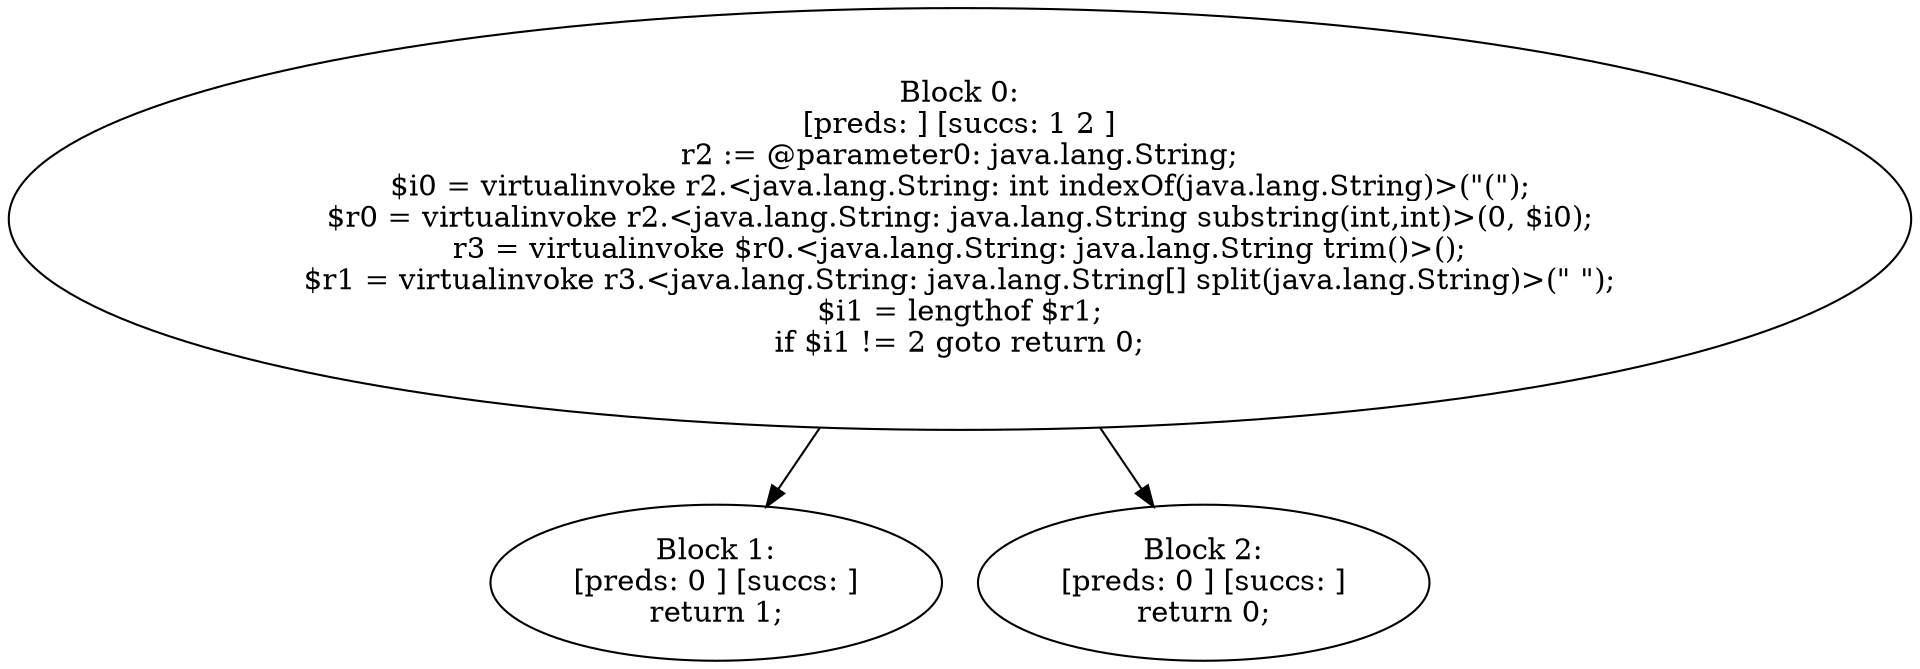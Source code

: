 digraph "unitGraph" {
    "Block 0:
[preds: ] [succs: 1 2 ]
r2 := @parameter0: java.lang.String;
$i0 = virtualinvoke r2.<java.lang.String: int indexOf(java.lang.String)>(\"(\");
$r0 = virtualinvoke r2.<java.lang.String: java.lang.String substring(int,int)>(0, $i0);
r3 = virtualinvoke $r0.<java.lang.String: java.lang.String trim()>();
$r1 = virtualinvoke r3.<java.lang.String: java.lang.String[] split(java.lang.String)>(\" \");
$i1 = lengthof $r1;
if $i1 != 2 goto return 0;
"
    "Block 1:
[preds: 0 ] [succs: ]
return 1;
"
    "Block 2:
[preds: 0 ] [succs: ]
return 0;
"
    "Block 0:
[preds: ] [succs: 1 2 ]
r2 := @parameter0: java.lang.String;
$i0 = virtualinvoke r2.<java.lang.String: int indexOf(java.lang.String)>(\"(\");
$r0 = virtualinvoke r2.<java.lang.String: java.lang.String substring(int,int)>(0, $i0);
r3 = virtualinvoke $r0.<java.lang.String: java.lang.String trim()>();
$r1 = virtualinvoke r3.<java.lang.String: java.lang.String[] split(java.lang.String)>(\" \");
$i1 = lengthof $r1;
if $i1 != 2 goto return 0;
"->"Block 1:
[preds: 0 ] [succs: ]
return 1;
";
    "Block 0:
[preds: ] [succs: 1 2 ]
r2 := @parameter0: java.lang.String;
$i0 = virtualinvoke r2.<java.lang.String: int indexOf(java.lang.String)>(\"(\");
$r0 = virtualinvoke r2.<java.lang.String: java.lang.String substring(int,int)>(0, $i0);
r3 = virtualinvoke $r0.<java.lang.String: java.lang.String trim()>();
$r1 = virtualinvoke r3.<java.lang.String: java.lang.String[] split(java.lang.String)>(\" \");
$i1 = lengthof $r1;
if $i1 != 2 goto return 0;
"->"Block 2:
[preds: 0 ] [succs: ]
return 0;
";
}

